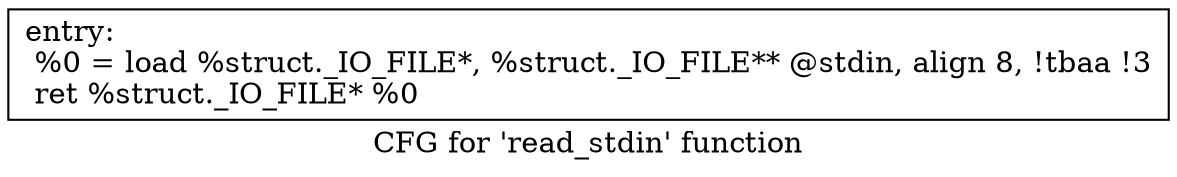digraph "CFG for 'read_stdin' function" {
	label="CFG for 'read_stdin' function";

	Node0x643e390 [shape=record,label="{entry:\l  %0 = load %struct._IO_FILE*, %struct._IO_FILE** @stdin, align 8, !tbaa !3\l  ret %struct._IO_FILE* %0\l}"];
}
